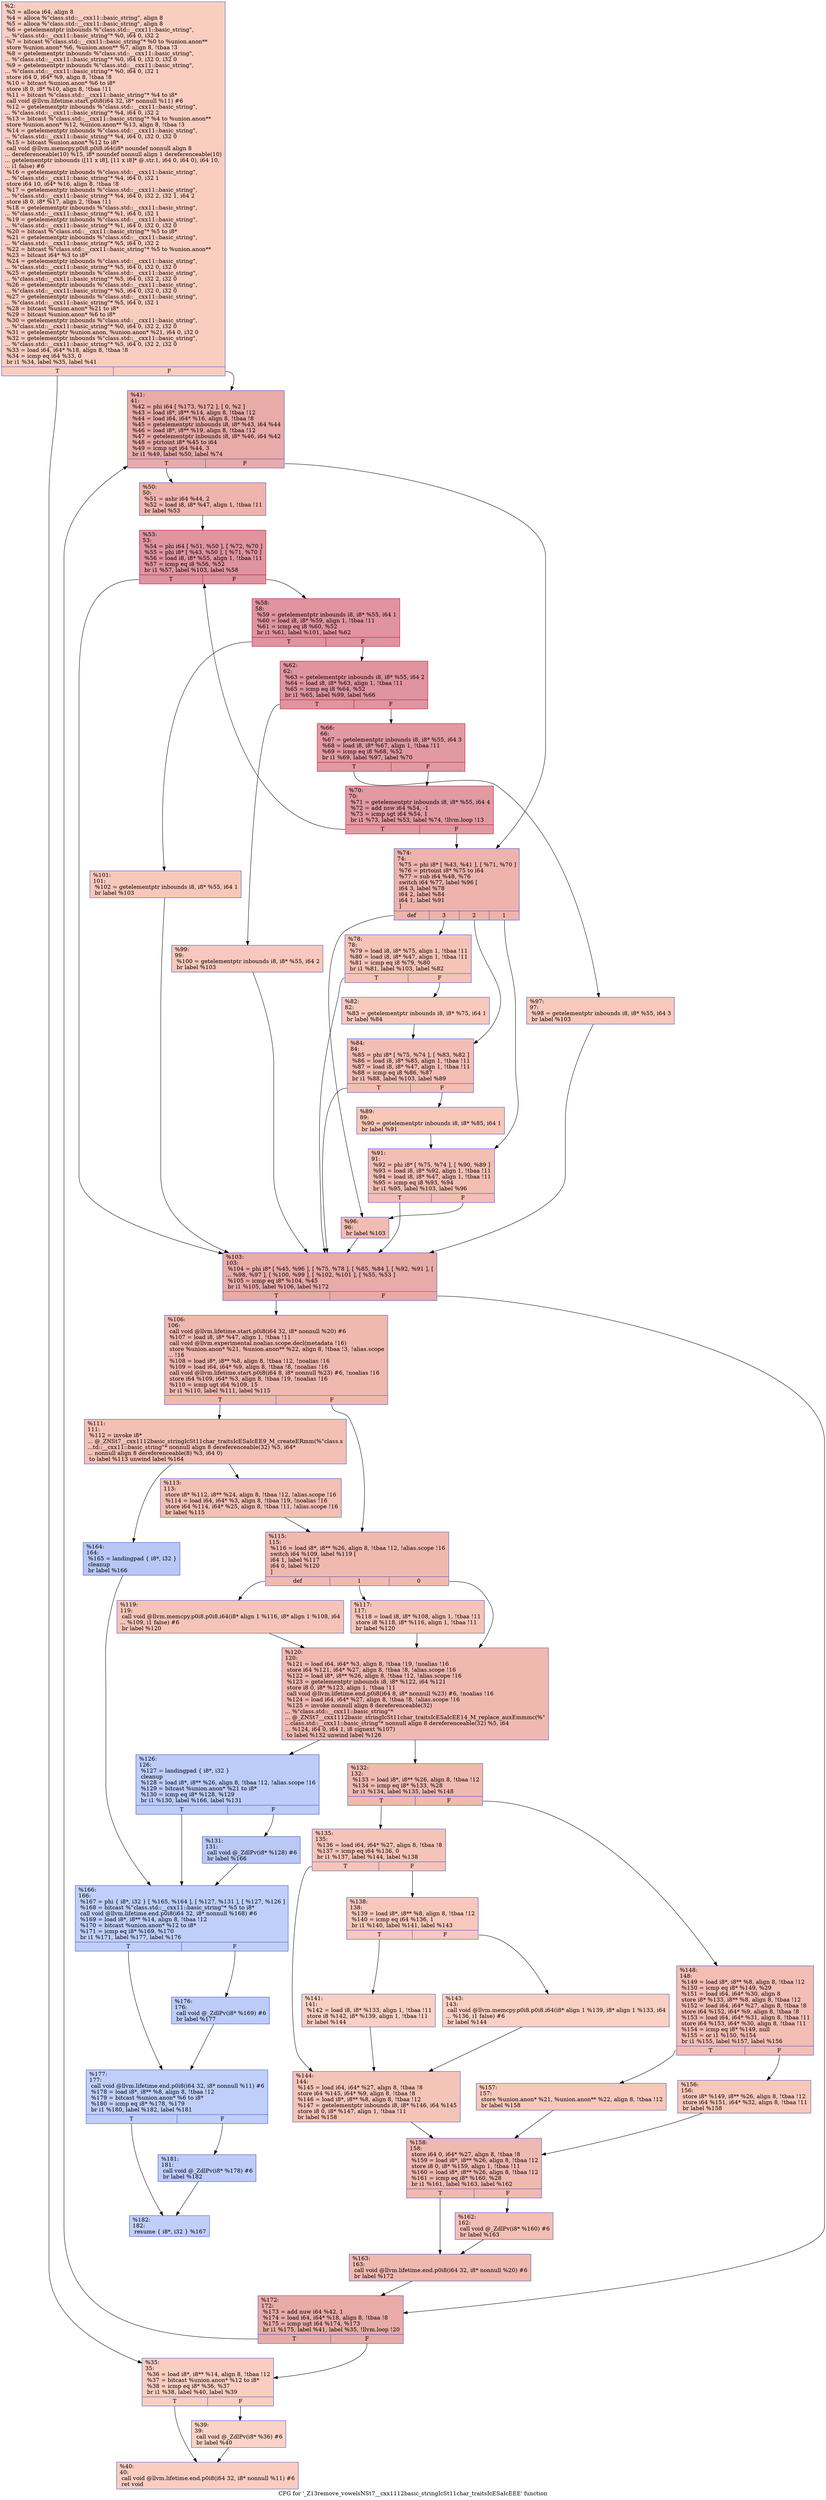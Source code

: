 digraph "CFG for '_Z13remove_vowelsNSt7__cxx1112basic_stringIcSt11char_traitsIcESaIcEEE' function" {
	label="CFG for '_Z13remove_vowelsNSt7__cxx1112basic_stringIcSt11char_traitsIcESaIcEEE' function";

	Node0x55a9c6c71740 [shape=record,color="#3d50c3ff", style=filled, fillcolor="#f2907270",label="{%2:\l  %3 = alloca i64, align 8\l  %4 = alloca %\"class.std::__cxx11::basic_string\", align 8\l  %5 = alloca %\"class.std::__cxx11::basic_string\", align 8\l  %6 = getelementptr inbounds %\"class.std::__cxx11::basic_string\",\l... %\"class.std::__cxx11::basic_string\"* %0, i64 0, i32 2\l  %7 = bitcast %\"class.std::__cxx11::basic_string\"* %0 to %union.anon**\l  store %union.anon* %6, %union.anon** %7, align 8, !tbaa !3\l  %8 = getelementptr inbounds %\"class.std::__cxx11::basic_string\",\l... %\"class.std::__cxx11::basic_string\"* %0, i64 0, i32 0, i32 0\l  %9 = getelementptr inbounds %\"class.std::__cxx11::basic_string\",\l... %\"class.std::__cxx11::basic_string\"* %0, i64 0, i32 1\l  store i64 0, i64* %9, align 8, !tbaa !8\l  %10 = bitcast %union.anon* %6 to i8*\l  store i8 0, i8* %10, align 8, !tbaa !11\l  %11 = bitcast %\"class.std::__cxx11::basic_string\"* %4 to i8*\l  call void @llvm.lifetime.start.p0i8(i64 32, i8* nonnull %11) #6\l  %12 = getelementptr inbounds %\"class.std::__cxx11::basic_string\",\l... %\"class.std::__cxx11::basic_string\"* %4, i64 0, i32 2\l  %13 = bitcast %\"class.std::__cxx11::basic_string\"* %4 to %union.anon**\l  store %union.anon* %12, %union.anon** %13, align 8, !tbaa !3\l  %14 = getelementptr inbounds %\"class.std::__cxx11::basic_string\",\l... %\"class.std::__cxx11::basic_string\"* %4, i64 0, i32 0, i32 0\l  %15 = bitcast %union.anon* %12 to i8*\l  call void @llvm.memcpy.p0i8.p0i8.i64(i8* noundef nonnull align 8\l... dereferenceable(10) %15, i8* noundef nonnull align 1 dereferenceable(10)\l... getelementptr inbounds ([11 x i8], [11 x i8]* @.str.1, i64 0, i64 0), i64 10,\l... i1 false) #6\l  %16 = getelementptr inbounds %\"class.std::__cxx11::basic_string\",\l... %\"class.std::__cxx11::basic_string\"* %4, i64 0, i32 1\l  store i64 10, i64* %16, align 8, !tbaa !8\l  %17 = getelementptr inbounds %\"class.std::__cxx11::basic_string\",\l... %\"class.std::__cxx11::basic_string\"* %4, i64 0, i32 2, i32 1, i64 2\l  store i8 0, i8* %17, align 2, !tbaa !11\l  %18 = getelementptr inbounds %\"class.std::__cxx11::basic_string\",\l... %\"class.std::__cxx11::basic_string\"* %1, i64 0, i32 1\l  %19 = getelementptr inbounds %\"class.std::__cxx11::basic_string\",\l... %\"class.std::__cxx11::basic_string\"* %1, i64 0, i32 0, i32 0\l  %20 = bitcast %\"class.std::__cxx11::basic_string\"* %5 to i8*\l  %21 = getelementptr inbounds %\"class.std::__cxx11::basic_string\",\l... %\"class.std::__cxx11::basic_string\"* %5, i64 0, i32 2\l  %22 = bitcast %\"class.std::__cxx11::basic_string\"* %5 to %union.anon**\l  %23 = bitcast i64* %3 to i8*\l  %24 = getelementptr inbounds %\"class.std::__cxx11::basic_string\",\l... %\"class.std::__cxx11::basic_string\"* %5, i64 0, i32 0, i32 0\l  %25 = getelementptr inbounds %\"class.std::__cxx11::basic_string\",\l... %\"class.std::__cxx11::basic_string\"* %5, i64 0, i32 2, i32 0\l  %26 = getelementptr inbounds %\"class.std::__cxx11::basic_string\",\l... %\"class.std::__cxx11::basic_string\"* %5, i64 0, i32 0, i32 0\l  %27 = getelementptr inbounds %\"class.std::__cxx11::basic_string\",\l... %\"class.std::__cxx11::basic_string\"* %5, i64 0, i32 1\l  %28 = bitcast %union.anon* %21 to i8*\l  %29 = bitcast %union.anon* %6 to i8*\l  %30 = getelementptr inbounds %\"class.std::__cxx11::basic_string\",\l... %\"class.std::__cxx11::basic_string\"* %0, i64 0, i32 2, i32 0\l  %31 = getelementptr %union.anon, %union.anon* %21, i64 0, i32 0\l  %32 = getelementptr inbounds %\"class.std::__cxx11::basic_string\",\l... %\"class.std::__cxx11::basic_string\"* %5, i64 0, i32 2, i32 0\l  %33 = load i64, i64* %18, align 8, !tbaa !8\l  %34 = icmp eq i64 %33, 0\l  br i1 %34, label %35, label %41\l|{<s0>T|<s1>F}}"];
	Node0x55a9c6c71740:s0 -> Node0x55a9c6c76690;
	Node0x55a9c6c71740:s1 -> Node0x55a9c6c76720;
	Node0x55a9c6c76690 [shape=record,color="#3d50c3ff", style=filled, fillcolor="#f2907270",label="{%35:\l35:                                               \l  %36 = load i8*, i8** %14, align 8, !tbaa !12\l  %37 = bitcast %union.anon* %12 to i8*\l  %38 = icmp eq i8* %36, %37\l  br i1 %38, label %40, label %39\l|{<s0>T|<s1>F}}"];
	Node0x55a9c6c76690:s0 -> Node0x55a9c6c76a90;
	Node0x55a9c6c76690:s1 -> Node0x55a9c6c76b20;
	Node0x55a9c6c76b20 [shape=record,color="#3d50c3ff", style=filled, fillcolor="#f59c7d70",label="{%39:\l39:                                               \l  call void @_ZdlPv(i8* %36) #6\l  br label %40\l}"];
	Node0x55a9c6c76b20 -> Node0x55a9c6c76a90;
	Node0x55a9c6c76a90 [shape=record,color="#3d50c3ff", style=filled, fillcolor="#f2907270",label="{%40:\l40:                                               \l  call void @llvm.lifetime.end.p0i8(i64 32, i8* nonnull %11) #6\l  ret void\l}"];
	Node0x55a9c6c76720 [shape=record,color="#3d50c3ff", style=filled, fillcolor="#cc403a70",label="{%41:\l41:                                               \l  %42 = phi i64 [ %173, %172 ], [ 0, %2 ]\l  %43 = load i8*, i8** %14, align 8, !tbaa !12\l  %44 = load i64, i64* %16, align 8, !tbaa !8\l  %45 = getelementptr inbounds i8, i8* %43, i64 %44\l  %46 = load i8*, i8** %19, align 8, !tbaa !12\l  %47 = getelementptr inbounds i8, i8* %46, i64 %42\l  %48 = ptrtoint i8* %45 to i64\l  %49 = icmp sgt i64 %44, 3\l  br i1 %49, label %50, label %74\l|{<s0>T|<s1>F}}"];
	Node0x55a9c6c76720:s0 -> Node0x55a9c6c77cc0;
	Node0x55a9c6c76720:s1 -> Node0x55a9c6c77d10;
	Node0x55a9c6c77cc0 [shape=record,color="#3d50c3ff", style=filled, fillcolor="#d8564670",label="{%50:\l50:                                               \l  %51 = ashr i64 %44, 2\l  %52 = load i8, i8* %47, align 1, !tbaa !11\l  br label %53\l}"];
	Node0x55a9c6c77cc0 -> Node0x55a9c6c77f50;
	Node0x55a9c6c77f50 [shape=record,color="#b70d28ff", style=filled, fillcolor="#b70d2870",label="{%53:\l53:                                               \l  %54 = phi i64 [ %51, %50 ], [ %72, %70 ]\l  %55 = phi i8* [ %43, %50 ], [ %71, %70 ]\l  %56 = load i8, i8* %55, align 1, !tbaa !11\l  %57 = icmp eq i8 %56, %52\l  br i1 %57, label %103, label %58\l|{<s0>T|<s1>F}}"];
	Node0x55a9c6c77f50:s0 -> Node0x55a9c6c783a0;
	Node0x55a9c6c77f50:s1 -> Node0x55a9c6c78430;
	Node0x55a9c6c78430 [shape=record,color="#b70d28ff", style=filled, fillcolor="#b70d2870",label="{%58:\l58:                                               \l  %59 = getelementptr inbounds i8, i8* %55, i64 1\l  %60 = load i8, i8* %59, align 1, !tbaa !11\l  %61 = icmp eq i8 %60, %52\l  br i1 %61, label %101, label %62\l|{<s0>T|<s1>F}}"];
	Node0x55a9c6c78430:s0 -> Node0x55a9c6c78740;
	Node0x55a9c6c78430:s1 -> Node0x55a9c6c78790;
	Node0x55a9c6c78790 [shape=record,color="#b70d28ff", style=filled, fillcolor="#b70d2870",label="{%62:\l62:                                               \l  %63 = getelementptr inbounds i8, i8* %55, i64 2\l  %64 = load i8, i8* %63, align 1, !tbaa !11\l  %65 = icmp eq i8 %64, %52\l  br i1 %65, label %99, label %66\l|{<s0>T|<s1>F}}"];
	Node0x55a9c6c78790:s0 -> Node0x55a9c6c78e80;
	Node0x55a9c6c78790:s1 -> Node0x55a9c6c78ed0;
	Node0x55a9c6c78ed0 [shape=record,color="#b70d28ff", style=filled, fillcolor="#bb1b2c70",label="{%66:\l66:                                               \l  %67 = getelementptr inbounds i8, i8* %55, i64 3\l  %68 = load i8, i8* %67, align 1, !tbaa !11\l  %69 = icmp eq i8 %68, %52\l  br i1 %69, label %97, label %70\l|{<s0>T|<s1>F}}"];
	Node0x55a9c6c78ed0:s0 -> Node0x55a9c6c791b0;
	Node0x55a9c6c78ed0:s1 -> Node0x55a9c6c78040;
	Node0x55a9c6c78040 [shape=record,color="#b70d28ff", style=filled, fillcolor="#bb1b2c70",label="{%70:\l70:                                               \l  %71 = getelementptr inbounds i8, i8* %55, i64 4\l  %72 = add nsw i64 %54, -1\l  %73 = icmp sgt i64 %54, 1\l  br i1 %73, label %53, label %74, !llvm.loop !13\l|{<s0>T|<s1>F}}"];
	Node0x55a9c6c78040:s0 -> Node0x55a9c6c77f50;
	Node0x55a9c6c78040:s1 -> Node0x55a9c6c77d10;
	Node0x55a9c6c77d10 [shape=record,color="#3d50c3ff", style=filled, fillcolor="#d6524470",label="{%74:\l74:                                               \l  %75 = phi i8* [ %43, %41 ], [ %71, %70 ]\l  %76 = ptrtoint i8* %75 to i64\l  %77 = sub i64 %48, %76\l  switch i64 %77, label %96 [\l    i64 3, label %78\l    i64 2, label %84\l    i64 1, label %91\l  ]\l|{<s0>def|<s1>3|<s2>2|<s3>1}}"];
	Node0x55a9c6c77d10:s0 -> Node0x55a9c6c79780;
	Node0x55a9c6c77d10:s1 -> Node0x55a9c6c797d0;
	Node0x55a9c6c77d10:s2 -> Node0x55a9c6c79820;
	Node0x55a9c6c77d10:s3 -> Node0x55a9c6c798b0;
	Node0x55a9c6c797d0 [shape=record,color="#3d50c3ff", style=filled, fillcolor="#e8765c70",label="{%78:\l78:                                               \l  %79 = load i8, i8* %75, align 1, !tbaa !11\l  %80 = load i8, i8* %47, align 1, !tbaa !11\l  %81 = icmp eq i8 %79, %80\l  br i1 %81, label %103, label %82\l|{<s0>T|<s1>F}}"];
	Node0x55a9c6c797d0:s0 -> Node0x55a9c6c783a0;
	Node0x55a9c6c797d0:s1 -> Node0x55a9c6c79b00;
	Node0x55a9c6c79b00 [shape=record,color="#3d50c3ff", style=filled, fillcolor="#ef886b70",label="{%82:\l82:                                               \l  %83 = getelementptr inbounds i8, i8* %75, i64 1\l  br label %84\l}"];
	Node0x55a9c6c79b00 -> Node0x55a9c6c79820;
	Node0x55a9c6c79820 [shape=record,color="#3d50c3ff", style=filled, fillcolor="#e36c5570",label="{%84:\l84:                                               \l  %85 = phi i8* [ %75, %74 ], [ %83, %82 ]\l  %86 = load i8, i8* %85, align 1, !tbaa !11\l  %87 = load i8, i8* %47, align 1, !tbaa !11\l  %88 = icmp eq i8 %86, %87\l  br i1 %88, label %103, label %89\l|{<s0>T|<s1>F}}"];
	Node0x55a9c6c79820:s0 -> Node0x55a9c6c783a0;
	Node0x55a9c6c79820:s1 -> Node0x55a9c6c79f30;
	Node0x55a9c6c79f30 [shape=record,color="#3d50c3ff", style=filled, fillcolor="#ec7f6370",label="{%89:\l89:                                               \l  %90 = getelementptr inbounds i8, i8* %85, i64 1\l  br label %91\l}"];
	Node0x55a9c6c79f30 -> Node0x55a9c6c798b0;
	Node0x55a9c6c798b0 [shape=record,color="#3d50c3ff", style=filled, fillcolor="#e36c5570",label="{%91:\l91:                                               \l  %92 = phi i8* [ %75, %74 ], [ %90, %89 ]\l  %93 = load i8, i8* %92, align 1, !tbaa !11\l  %94 = load i8, i8* %47, align 1, !tbaa !11\l  %95 = icmp eq i8 %93, %94\l  br i1 %95, label %103, label %96\l|{<s0>T|<s1>F}}"];
	Node0x55a9c6c798b0:s0 -> Node0x55a9c6c783a0;
	Node0x55a9c6c798b0:s1 -> Node0x55a9c6c79780;
	Node0x55a9c6c79780 [shape=record,color="#3d50c3ff", style=filled, fillcolor="#e1675170",label="{%96:\l96:                                               \l  br label %103\l}"];
	Node0x55a9c6c79780 -> Node0x55a9c6c783a0;
	Node0x55a9c6c791b0 [shape=record,color="#3d50c3ff", style=filled, fillcolor="#ed836670",label="{%97:\l97:                                               \l  %98 = getelementptr inbounds i8, i8* %55, i64 3\l  br label %103\l}"];
	Node0x55a9c6c791b0 -> Node0x55a9c6c783a0;
	Node0x55a9c6c78e80 [shape=record,color="#3d50c3ff", style=filled, fillcolor="#ed836670",label="{%99:\l99:                                               \l  %100 = getelementptr inbounds i8, i8* %55, i64 2\l  br label %103\l}"];
	Node0x55a9c6c78e80 -> Node0x55a9c6c783a0;
	Node0x55a9c6c78740 [shape=record,color="#3d50c3ff", style=filled, fillcolor="#ec7f6370",label="{%101:\l101:                                              \l  %102 = getelementptr inbounds i8, i8* %55, i64 1\l  br label %103\l}"];
	Node0x55a9c6c78740 -> Node0x55a9c6c783a0;
	Node0x55a9c6c783a0 [shape=record,color="#3d50c3ff", style=filled, fillcolor="#cc403a70",label="{%103:\l103:                                              \l  %104 = phi i8* [ %45, %96 ], [ %75, %78 ], [ %85, %84 ], [ %92, %91 ], [\l... %98, %97 ], [ %100, %99 ], [ %102, %101 ], [ %55, %53 ]\l  %105 = icmp eq i8* %104, %45\l  br i1 %105, label %106, label %172\l|{<s0>T|<s1>F}}"];
	Node0x55a9c6c783a0:s0 -> Node0x55a9c6c7a9e0;
	Node0x55a9c6c783a0:s1 -> Node0x55a9c6c771f0;
	Node0x55a9c6c7a9e0 [shape=record,color="#3d50c3ff", style=filled, fillcolor="#de614d70",label="{%106:\l106:                                              \l  call void @llvm.lifetime.start.p0i8(i64 32, i8* nonnull %20) #6\l  %107 = load i8, i8* %47, align 1, !tbaa !11\l  call void @llvm.experimental.noalias.scope.decl(metadata !16)\l  store %union.anon* %21, %union.anon** %22, align 8, !tbaa !3, !alias.scope\l... !16\l  %108 = load i8*, i8** %8, align 8, !tbaa !12, !noalias !16\l  %109 = load i64, i64* %9, align 8, !tbaa !8, !noalias !16\l  call void @llvm.lifetime.start.p0i8(i64 8, i8* nonnull %23) #6, !noalias !16\l  store i64 %109, i64* %3, align 8, !tbaa !19, !noalias !16\l  %110 = icmp ugt i64 %109, 15\l  br i1 %110, label %111, label %115\l|{<s0>T|<s1>F}}"];
	Node0x55a9c6c7a9e0:s0 -> Node0x55a9c6c7bea0;
	Node0x55a9c6c7a9e0:s1 -> Node0x55a9c6c7bf30;
	Node0x55a9c6c7bea0 [shape=record,color="#3d50c3ff", style=filled, fillcolor="#e5705870",label="{%111:\l111:                                              \l  %112 = invoke i8*\l... @_ZNSt7__cxx1112basic_stringIcSt11char_traitsIcESaIcEE9_M_createERmm(%\"class.s\l...td::__cxx11::basic_string\"* nonnull align 8 dereferenceable(32) %5, i64*\l... nonnull align 8 dereferenceable(8) %3, i64 0)\l          to label %113 unwind label %164\l}"];
	Node0x55a9c6c7bea0 -> Node0x55a9c6c7c160;
	Node0x55a9c6c7bea0 -> Node0x55a9c6c7c1b0;
	Node0x55a9c6c7c160 [shape=record,color="#3d50c3ff", style=filled, fillcolor="#e5705870",label="{%113:\l113:                                              \l  store i8* %112, i8** %24, align 8, !tbaa !12, !alias.scope !16\l  %114 = load i64, i64* %3, align 8, !tbaa !19, !noalias !16\l  store i64 %114, i64* %25, align 8, !tbaa !11, !alias.scope !16\l  br label %115\l}"];
	Node0x55a9c6c7c160 -> Node0x55a9c6c7bf30;
	Node0x55a9c6c7bf30 [shape=record,color="#3d50c3ff", style=filled, fillcolor="#de614d70",label="{%115:\l115:                                              \l  %116 = load i8*, i8** %26, align 8, !tbaa !12, !alias.scope !16\l  switch i64 %109, label %119 [\l    i64 1, label %117\l    i64 0, label %120\l  ]\l|{<s0>def|<s1>1|<s2>0}}"];
	Node0x55a9c6c7bf30:s0 -> Node0x55a9c6c7c070;
	Node0x55a9c6c7bf30:s1 -> Node0x55a9c6c7ce50;
	Node0x55a9c6c7bf30:s2 -> Node0x55a9c6c7cee0;
	Node0x55a9c6c7ce50 [shape=record,color="#3d50c3ff", style=filled, fillcolor="#e97a5f70",label="{%117:\l117:                                              \l  %118 = load i8, i8* %108, align 1, !tbaa !11\l  store i8 %118, i8* %116, align 1, !tbaa !11\l  br label %120\l}"];
	Node0x55a9c6c7ce50 -> Node0x55a9c6c7cee0;
	Node0x55a9c6c7c070 [shape=record,color="#3d50c3ff", style=filled, fillcolor="#e97a5f70",label="{%119:\l119:                                              \l  call void @llvm.memcpy.p0i8.p0i8.i64(i8* align 1 %116, i8* align 1 %108, i64\l... %109, i1 false) #6\l  br label %120\l}"];
	Node0x55a9c6c7c070 -> Node0x55a9c6c7cee0;
	Node0x55a9c6c7cee0 [shape=record,color="#3d50c3ff", style=filled, fillcolor="#de614d70",label="{%120:\l120:                                              \l  %121 = load i64, i64* %3, align 8, !tbaa !19, !noalias !16\l  store i64 %121, i64* %27, align 8, !tbaa !8, !alias.scope !16\l  %122 = load i8*, i8** %26, align 8, !tbaa !12, !alias.scope !16\l  %123 = getelementptr inbounds i8, i8* %122, i64 %121\l  store i8 0, i8* %123, align 1, !tbaa !11\l  call void @llvm.lifetime.end.p0i8(i64 8, i8* nonnull %23) #6, !noalias !16\l  %124 = load i64, i64* %27, align 8, !tbaa !8, !alias.scope !16\l  %125 = invoke nonnull align 8 dereferenceable(32)\l... %\"class.std::__cxx11::basic_string\"*\l... @_ZNSt7__cxx1112basic_stringIcSt11char_traitsIcESaIcEE14_M_replace_auxEmmmc(%\"\l...class.std::__cxx11::basic_string\"* nonnull align 8 dereferenceable(32) %5, i64\l... %124, i64 0, i64 1, i8 signext %107)\l          to label %132 unwind label %126\l}"];
	Node0x55a9c6c7cee0 -> Node0x55a9c6c7d9a0;
	Node0x55a9c6c7cee0 -> Node0x55a9c6c7da30;
	Node0x55a9c6c7da30 [shape=record,color="#3d50c3ff", style=filled, fillcolor="#6a8bef70",label="{%126:\l126:                                              \l  %127 = landingpad \{ i8*, i32 \}\l          cleanup\l  %128 = load i8*, i8** %26, align 8, !tbaa !12, !alias.scope !16\l  %129 = bitcast %union.anon* %21 to i8*\l  %130 = icmp eq i8* %128, %129\l  br i1 %130, label %166, label %131\l|{<s0>T|<s1>F}}"];
	Node0x55a9c6c7da30:s0 -> Node0x55a9c6c7e790;
	Node0x55a9c6c7da30:s1 -> Node0x55a9c6c7e820;
	Node0x55a9c6c7e820 [shape=record,color="#3d50c3ff", style=filled, fillcolor="#6282ea70",label="{%131:\l131:                                              \l  call void @_ZdlPv(i8* %128) #6\l  br label %166\l}"];
	Node0x55a9c6c7e820 -> Node0x55a9c6c7e790;
	Node0x55a9c6c7d9a0 [shape=record,color="#3d50c3ff", style=filled, fillcolor="#de614d70",label="{%132:\l132:                                              \l  %133 = load i8*, i8** %26, align 8, !tbaa !12\l  %134 = icmp eq i8* %133, %28\l  br i1 %134, label %135, label %148\l|{<s0>T|<s1>F}}"];
	Node0x55a9c6c7d9a0:s0 -> Node0x55a9c6c7ebe0;
	Node0x55a9c6c7d9a0:s1 -> Node0x55a9c6c7ec30;
	Node0x55a9c6c7ebe0 [shape=record,color="#3d50c3ff", style=filled, fillcolor="#e97a5f70",label="{%135:\l135:                                              \l  %136 = load i64, i64* %27, align 8, !tbaa !8\l  %137 = icmp eq i64 %136, 0\l  br i1 %137, label %144, label %138\l|{<s0>T|<s1>F}}"];
	Node0x55a9c6c7ebe0:s0 -> Node0x55a9c6c7ee30;
	Node0x55a9c6c7ebe0:s1 -> Node0x55a9c6c7ee80;
	Node0x55a9c6c7ee80 [shape=record,color="#3d50c3ff", style=filled, fillcolor="#ed836670",label="{%138:\l138:                                              \l  %139 = load i8*, i8** %8, align 8, !tbaa !12\l  %140 = icmp eq i64 %136, 1\l  br i1 %140, label %141, label %143\l|{<s0>T|<s1>F}}"];
	Node0x55a9c6c7ee80:s0 -> Node0x55a9c6c7f0c0;
	Node0x55a9c6c7ee80:s1 -> Node0x55a9c6c7f110;
	Node0x55a9c6c7f0c0 [shape=record,color="#3d50c3ff", style=filled, fillcolor="#f3947570",label="{%141:\l141:                                              \l  %142 = load i8, i8* %133, align 1, !tbaa !11\l  store i8 %142, i8* %139, align 1, !tbaa !11\l  br label %144\l}"];
	Node0x55a9c6c7f0c0 -> Node0x55a9c6c7ee30;
	Node0x55a9c6c7f110 [shape=record,color="#3d50c3ff", style=filled, fillcolor="#f3947570",label="{%143:\l143:                                              \l  call void @llvm.memcpy.p0i8.p0i8.i64(i8* align 1 %139, i8* align 1 %133, i64\l... %136, i1 false) #6\l  br label %144\l}"];
	Node0x55a9c6c7f110 -> Node0x55a9c6c7ee30;
	Node0x55a9c6c7ee30 [shape=record,color="#3d50c3ff", style=filled, fillcolor="#e97a5f70",label="{%144:\l144:                                              \l  %145 = load i64, i64* %27, align 8, !tbaa !8\l  store i64 %145, i64* %9, align 8, !tbaa !8\l  %146 = load i8*, i8** %8, align 8, !tbaa !12\l  %147 = getelementptr inbounds i8, i8* %146, i64 %145\l  store i8 0, i8* %147, align 1, !tbaa !11\l  br label %158\l}"];
	Node0x55a9c6c7ee30 -> Node0x55a9c6c72ef0;
	Node0x55a9c6c7ec30 [shape=record,color="#3d50c3ff", style=filled, fillcolor="#e36c5570",label="{%148:\l148:                                              \l  %149 = load i8*, i8** %8, align 8, !tbaa !12\l  %150 = icmp eq i8* %149, %29\l  %151 = load i64, i64* %30, align 8\l  store i8* %133, i8** %8, align 8, !tbaa !12\l  %152 = load i64, i64* %27, align 8, !tbaa !8\l  store i64 %152, i64* %9, align 8, !tbaa !8\l  %153 = load i64, i64* %31, align 8, !tbaa !11\l  store i64 %153, i64* %30, align 8, !tbaa !11\l  %154 = icmp eq i8* %149, null\l  %155 = or i1 %150, %154\l  br i1 %155, label %157, label %156\l|{<s0>T|<s1>F}}"];
	Node0x55a9c6c7ec30:s0 -> Node0x55a9c6c734d0;
	Node0x55a9c6c7ec30:s1 -> Node0x55a9c6c73520;
	Node0x55a9c6c73520 [shape=record,color="#3d50c3ff", style=filled, fillcolor="#ec7f6370",label="{%156:\l156:                                              \l  store i8* %149, i8** %26, align 8, !tbaa !12\l  store i64 %151, i64* %32, align 8, !tbaa !11\l  br label %158\l}"];
	Node0x55a9c6c73520 -> Node0x55a9c6c72ef0;
	Node0x55a9c6c734d0 [shape=record,color="#3d50c3ff", style=filled, fillcolor="#ec7f6370",label="{%157:\l157:                                              \l  store %union.anon* %21, %union.anon** %22, align 8, !tbaa !12\l  br label %158\l}"];
	Node0x55a9c6c734d0 -> Node0x55a9c6c72ef0;
	Node0x55a9c6c72ef0 [shape=record,color="#3d50c3ff", style=filled, fillcolor="#de614d70",label="{%158:\l158:                                              \l  store i64 0, i64* %27, align 8, !tbaa !8\l  %159 = load i8*, i8** %26, align 8, !tbaa !12\l  store i8 0, i8* %159, align 1, !tbaa !11\l  %160 = load i8*, i8** %26, align 8, !tbaa !12\l  %161 = icmp eq i8* %160, %28\l  br i1 %161, label %163, label %162\l|{<s0>T|<s1>F}}"];
	Node0x55a9c6c72ef0:s0 -> Node0x55a9c6c80f00;
	Node0x55a9c6c72ef0:s1 -> Node0x55a9c6c80f50;
	Node0x55a9c6c80f50 [shape=record,color="#3d50c3ff", style=filled, fillcolor="#e36c5570",label="{%162:\l162:                                              \l  call void @_ZdlPv(i8* %160) #6\l  br label %163\l}"];
	Node0x55a9c6c80f50 -> Node0x55a9c6c80f00;
	Node0x55a9c6c80f00 [shape=record,color="#3d50c3ff", style=filled, fillcolor="#de614d70",label="{%163:\l163:                                              \l  call void @llvm.lifetime.end.p0i8(i64 32, i8* nonnull %20) #6\l  br label %172\l}"];
	Node0x55a9c6c80f00 -> Node0x55a9c6c771f0;
	Node0x55a9c6c7c1b0 [shape=record,color="#3d50c3ff", style=filled, fillcolor="#5f7fe870",label="{%164:\l164:                                              \l  %165 = landingpad \{ i8*, i32 \}\l          cleanup\l  br label %166\l}"];
	Node0x55a9c6c7c1b0 -> Node0x55a9c6c7e790;
	Node0x55a9c6c7e790 [shape=record,color="#3d50c3ff", style=filled, fillcolor="#7093f370",label="{%166:\l166:                                              \l  %167 = phi \{ i8*, i32 \} [ %165, %164 ], [ %127, %131 ], [ %127, %126 ]\l  %168 = bitcast %\"class.std::__cxx11::basic_string\"* %5 to i8*\l  call void @llvm.lifetime.end.p0i8(i64 32, i8* nonnull %168) #6\l  %169 = load i8*, i8** %14, align 8, !tbaa !12\l  %170 = bitcast %union.anon* %12 to i8*\l  %171 = icmp eq i8* %169, %170\l  br i1 %171, label %177, label %176\l|{<s0>T|<s1>F}}"];
	Node0x55a9c6c7e790:s0 -> Node0x55a9c6c81830;
	Node0x55a9c6c7e790:s1 -> Node0x55a9c6c81880;
	Node0x55a9c6c771f0 [shape=record,color="#3d50c3ff", style=filled, fillcolor="#cc403a70",label="{%172:\l172:                                              \l  %173 = add nuw i64 %42, 1\l  %174 = load i64, i64* %18, align 8, !tbaa !8\l  %175 = icmp ugt i64 %174, %173\l  br i1 %175, label %41, label %35, !llvm.loop !20\l|{<s0>T|<s1>F}}"];
	Node0x55a9c6c771f0:s0 -> Node0x55a9c6c76720;
	Node0x55a9c6c771f0:s1 -> Node0x55a9c6c76690;
	Node0x55a9c6c81880 [shape=record,color="#3d50c3ff", style=filled, fillcolor="#6a8bef70",label="{%176:\l176:                                              \l  call void @_ZdlPv(i8* %169) #6\l  br label %177\l}"];
	Node0x55a9c6c81880 -> Node0x55a9c6c81830;
	Node0x55a9c6c81830 [shape=record,color="#3d50c3ff", style=filled, fillcolor="#7093f370",label="{%177:\l177:                                              \l  call void @llvm.lifetime.end.p0i8(i64 32, i8* nonnull %11) #6\l  %178 = load i8*, i8** %8, align 8, !tbaa !12\l  %179 = bitcast %union.anon* %6 to i8*\l  %180 = icmp eq i8* %178, %179\l  br i1 %180, label %182, label %181\l|{<s0>T|<s1>F}}"];
	Node0x55a9c6c81830:s0 -> Node0x55a9c6c82080;
	Node0x55a9c6c81830:s1 -> Node0x55a9c6c820d0;
	Node0x55a9c6c820d0 [shape=record,color="#3d50c3ff", style=filled, fillcolor="#6a8bef70",label="{%181:\l181:                                              \l  call void @_ZdlPv(i8* %178) #6\l  br label %182\l}"];
	Node0x55a9c6c820d0 -> Node0x55a9c6c82080;
	Node0x55a9c6c82080 [shape=record,color="#3d50c3ff", style=filled, fillcolor="#7093f370",label="{%182:\l182:                                              \l  resume \{ i8*, i32 \} %167\l}"];
}

